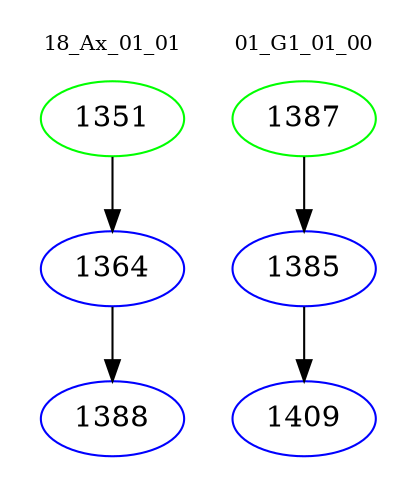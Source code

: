 digraph{
subgraph cluster_0 {
color = white
label = "18_Ax_01_01";
fontsize=10;
T0_1351 [label="1351", color="green"]
T0_1351 -> T0_1364 [color="black"]
T0_1364 [label="1364", color="blue"]
T0_1364 -> T0_1388 [color="black"]
T0_1388 [label="1388", color="blue"]
}
subgraph cluster_1 {
color = white
label = "01_G1_01_00";
fontsize=10;
T1_1387 [label="1387", color="green"]
T1_1387 -> T1_1385 [color="black"]
T1_1385 [label="1385", color="blue"]
T1_1385 -> T1_1409 [color="black"]
T1_1409 [label="1409", color="blue"]
}
}
